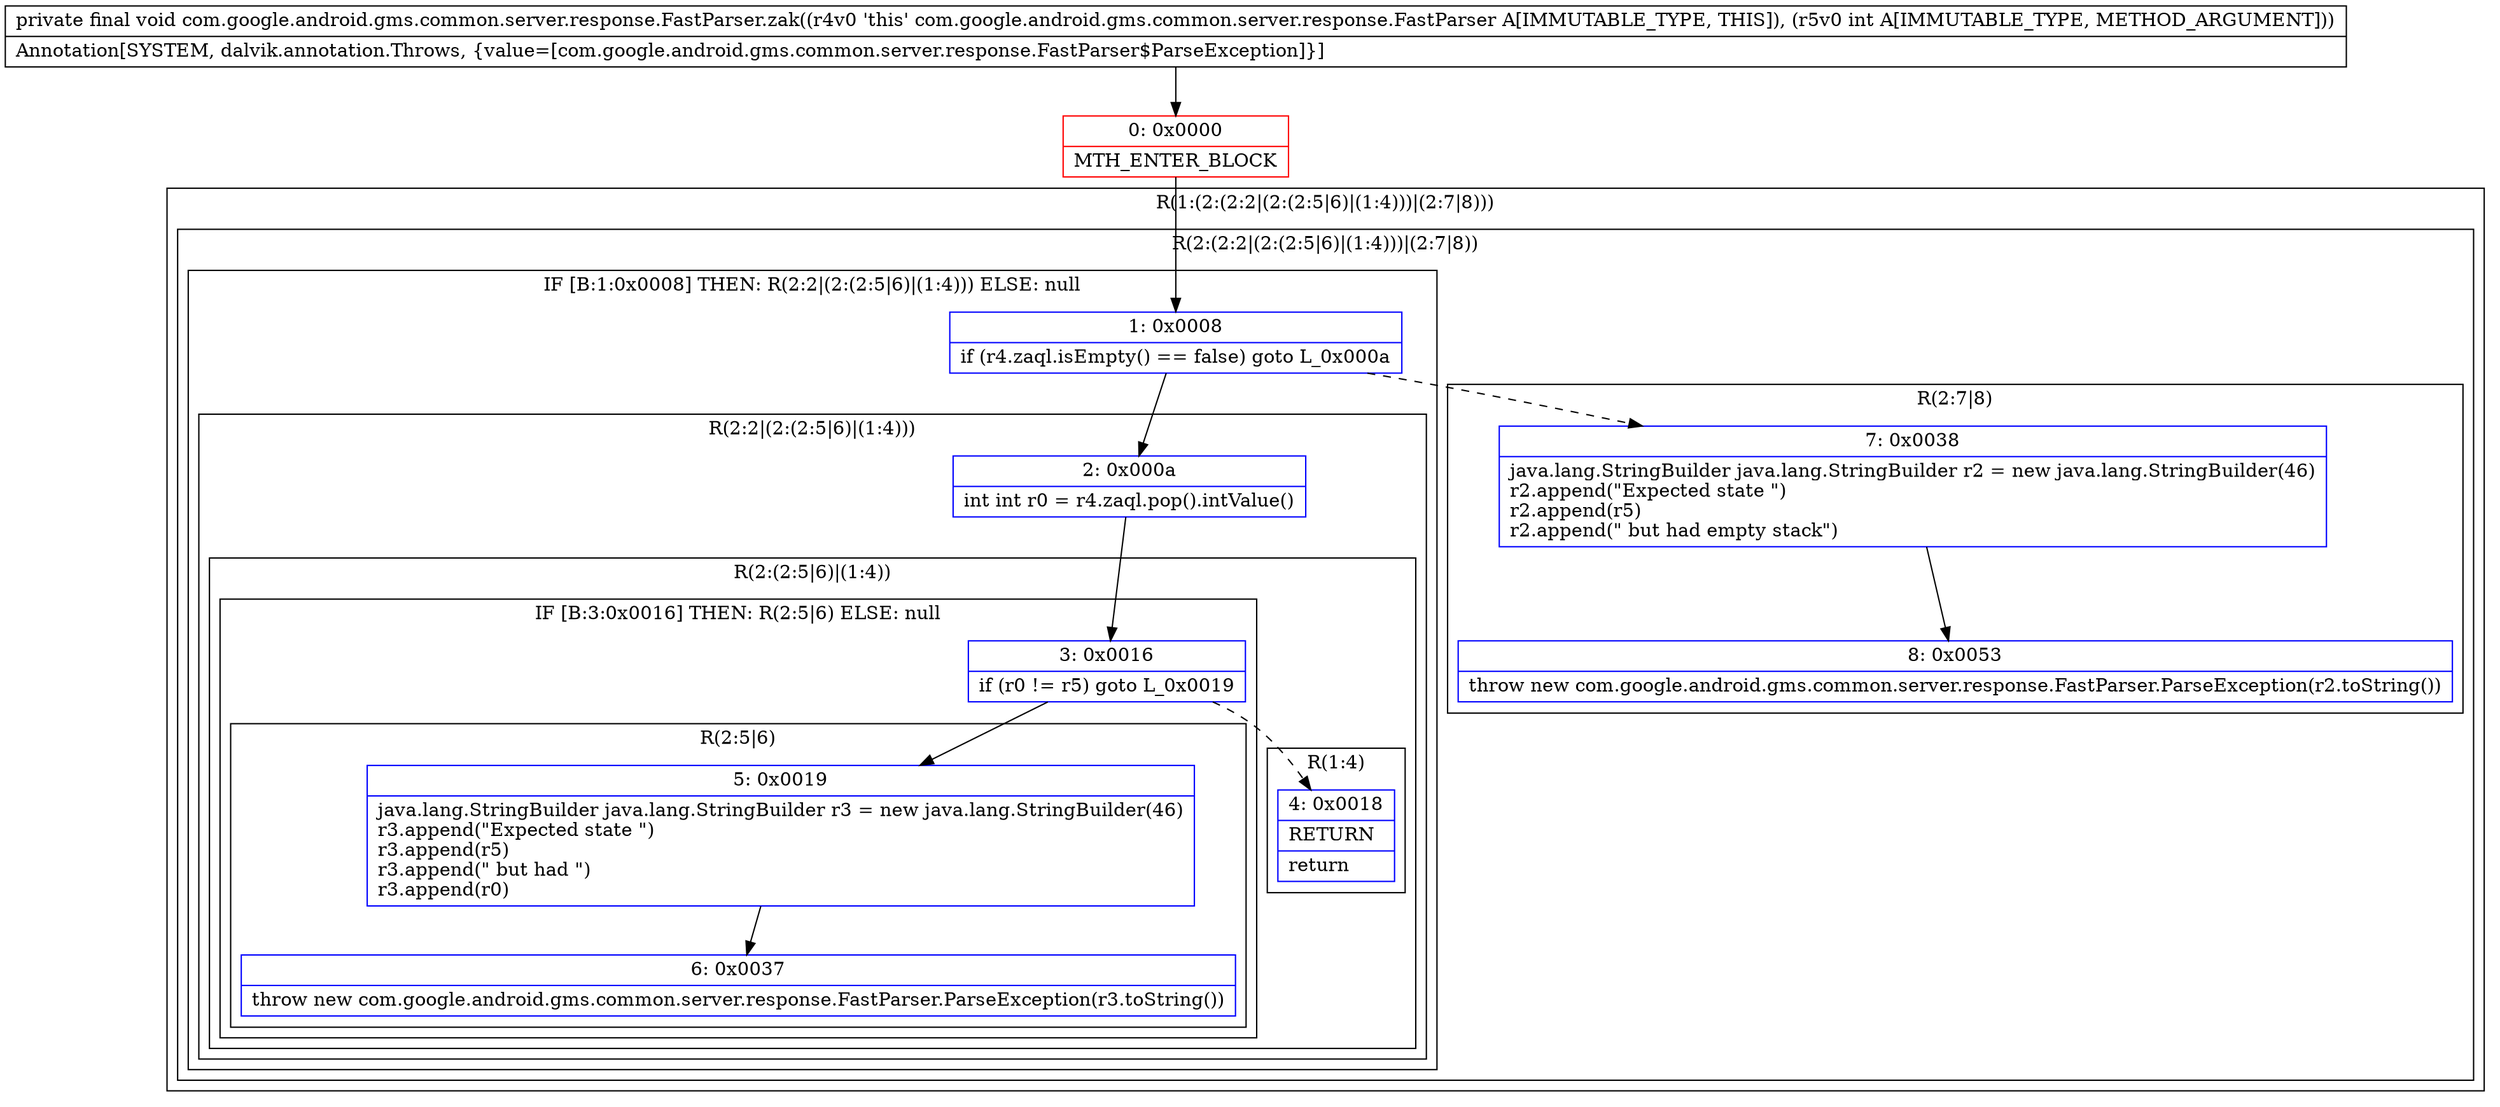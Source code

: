 digraph "CFG forcom.google.android.gms.common.server.response.FastParser.zak(I)V" {
subgraph cluster_Region_1640423454 {
label = "R(1:(2:(2:2|(2:(2:5|6)|(1:4)))|(2:7|8)))";
node [shape=record,color=blue];
subgraph cluster_Region_1811928173 {
label = "R(2:(2:2|(2:(2:5|6)|(1:4)))|(2:7|8))";
node [shape=record,color=blue];
subgraph cluster_IfRegion_79145464 {
label = "IF [B:1:0x0008] THEN: R(2:2|(2:(2:5|6)|(1:4))) ELSE: null";
node [shape=record,color=blue];
Node_1 [shape=record,label="{1\:\ 0x0008|if (r4.zaql.isEmpty() == false) goto L_0x000a\l}"];
subgraph cluster_Region_2113460190 {
label = "R(2:2|(2:(2:5|6)|(1:4)))";
node [shape=record,color=blue];
Node_2 [shape=record,label="{2\:\ 0x000a|int int r0 = r4.zaql.pop().intValue()\l}"];
subgraph cluster_Region_2104293445 {
label = "R(2:(2:5|6)|(1:4))";
node [shape=record,color=blue];
subgraph cluster_IfRegion_1795669358 {
label = "IF [B:3:0x0016] THEN: R(2:5|6) ELSE: null";
node [shape=record,color=blue];
Node_3 [shape=record,label="{3\:\ 0x0016|if (r0 != r5) goto L_0x0019\l}"];
subgraph cluster_Region_1109747867 {
label = "R(2:5|6)";
node [shape=record,color=blue];
Node_5 [shape=record,label="{5\:\ 0x0019|java.lang.StringBuilder java.lang.StringBuilder r3 = new java.lang.StringBuilder(46)\lr3.append(\"Expected state \")\lr3.append(r5)\lr3.append(\" but had \")\lr3.append(r0)\l}"];
Node_6 [shape=record,label="{6\:\ 0x0037|throw new com.google.android.gms.common.server.response.FastParser.ParseException(r3.toString())\l}"];
}
}
subgraph cluster_Region_729555430 {
label = "R(1:4)";
node [shape=record,color=blue];
Node_4 [shape=record,label="{4\:\ 0x0018|RETURN\l|return\l}"];
}
}
}
}
subgraph cluster_Region_895239766 {
label = "R(2:7|8)";
node [shape=record,color=blue];
Node_7 [shape=record,label="{7\:\ 0x0038|java.lang.StringBuilder java.lang.StringBuilder r2 = new java.lang.StringBuilder(46)\lr2.append(\"Expected state \")\lr2.append(r5)\lr2.append(\" but had empty stack\")\l}"];
Node_8 [shape=record,label="{8\:\ 0x0053|throw new com.google.android.gms.common.server.response.FastParser.ParseException(r2.toString())\l}"];
}
}
}
Node_0 [shape=record,color=red,label="{0\:\ 0x0000|MTH_ENTER_BLOCK\l}"];
MethodNode[shape=record,label="{private final void com.google.android.gms.common.server.response.FastParser.zak((r4v0 'this' com.google.android.gms.common.server.response.FastParser A[IMMUTABLE_TYPE, THIS]), (r5v0 int A[IMMUTABLE_TYPE, METHOD_ARGUMENT]))  | Annotation[SYSTEM, dalvik.annotation.Throws, \{value=[com.google.android.gms.common.server.response.FastParser$ParseException]\}]\l}"];
MethodNode -> Node_0;
Node_1 -> Node_2;
Node_1 -> Node_7[style=dashed];
Node_2 -> Node_3;
Node_3 -> Node_4[style=dashed];
Node_3 -> Node_5;
Node_5 -> Node_6;
Node_7 -> Node_8;
Node_0 -> Node_1;
}

